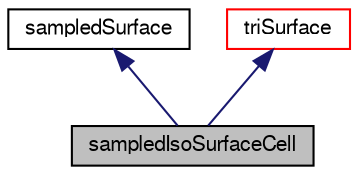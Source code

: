 digraph "sampledIsoSurfaceCell"
{
  bgcolor="transparent";
  edge [fontname="FreeSans",fontsize="10",labelfontname="FreeSans",labelfontsize="10"];
  node [fontname="FreeSans",fontsize="10",shape=record];
  Node1 [label="sampledIsoSurfaceCell",height=0.2,width=0.4,color="black", fillcolor="grey75", style="filled" fontcolor="black"];
  Node2 -> Node1 [dir="back",color="midnightblue",fontsize="10",style="solid",fontname="FreeSans"];
  Node2 [label="sampledSurface",height=0.2,width=0.4,color="black",URL="$a02170.html",tooltip="An abstract class for surfaces with sampling. "];
  Node3 -> Node1 [dir="back",color="midnightblue",fontsize="10",style="solid",fontname="FreeSans"];
  Node3 [label="triSurface",height=0.2,width=0.4,color="red",URL="$a02607.html",tooltip="Triangulated surface description with patch information. "];
}

